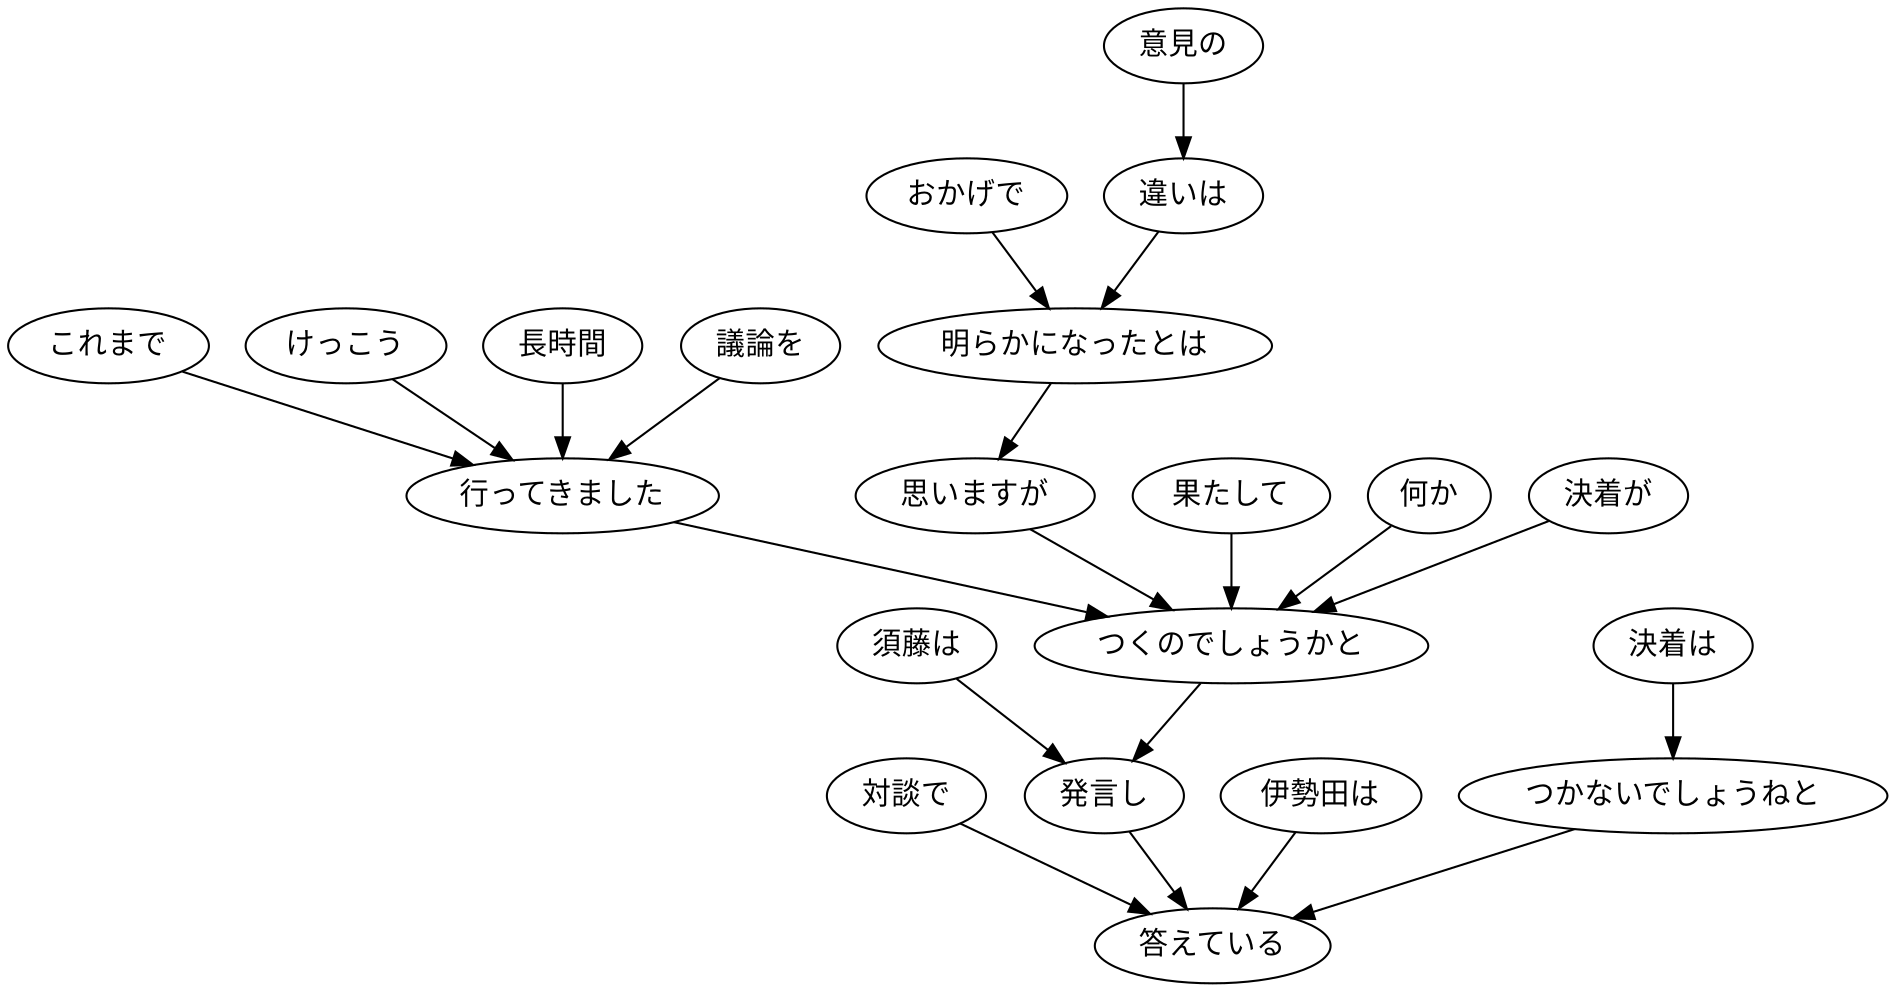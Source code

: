 // ans44
digraph {
	0 [label="対談で"]
	20 [label="答えている"]
	0 -> 20
	1 [label="須藤は"]
	16 [label="発言し"]
	1 -> 16
	2 [label="これまで"]
	6 [label="行ってきました"]
	2 -> 6
	3 [label="けっこう"]
	6 [label="行ってきました"]
	3 -> 6
	4 [label="長時間"]
	6 [label="行ってきました"]
	4 -> 6
	5 [label="議論を"]
	6 [label="行ってきました"]
	5 -> 6
	6 [label="行ってきました"]
	15 [label="つくのでしょうかと"]
	6 -> 15
	7 [label="おかげで"]
	10 [label="明らかになったとは"]
	7 -> 10
	8 [label="意見の"]
	9 [label="違いは"]
	8 -> 9
	9 [label="違いは"]
	10 [label="明らかになったとは"]
	9 -> 10
	10 [label="明らかになったとは"]
	11 [label="思いますが"]
	10 -> 11
	11 [label="思いますが"]
	15 [label="つくのでしょうかと"]
	11 -> 15
	12 [label="果たして"]
	15 [label="つくのでしょうかと"]
	12 -> 15
	13 [label="何か"]
	15 [label="つくのでしょうかと"]
	13 -> 15
	14 [label="決着が"]
	15 [label="つくのでしょうかと"]
	14 -> 15
	15 [label="つくのでしょうかと"]
	16 [label="発言し"]
	15 -> 16
	16 [label="発言し"]
	20 [label="答えている"]
	16 -> 20
	17 [label="伊勢田は"]
	20 [label="答えている"]
	17 -> 20
	18 [label="決着は"]
	19 [label="つかないでしょうねと"]
	18 -> 19
	19 [label="つかないでしょうねと"]
	20 [label="答えている"]
	19 -> 20
}
